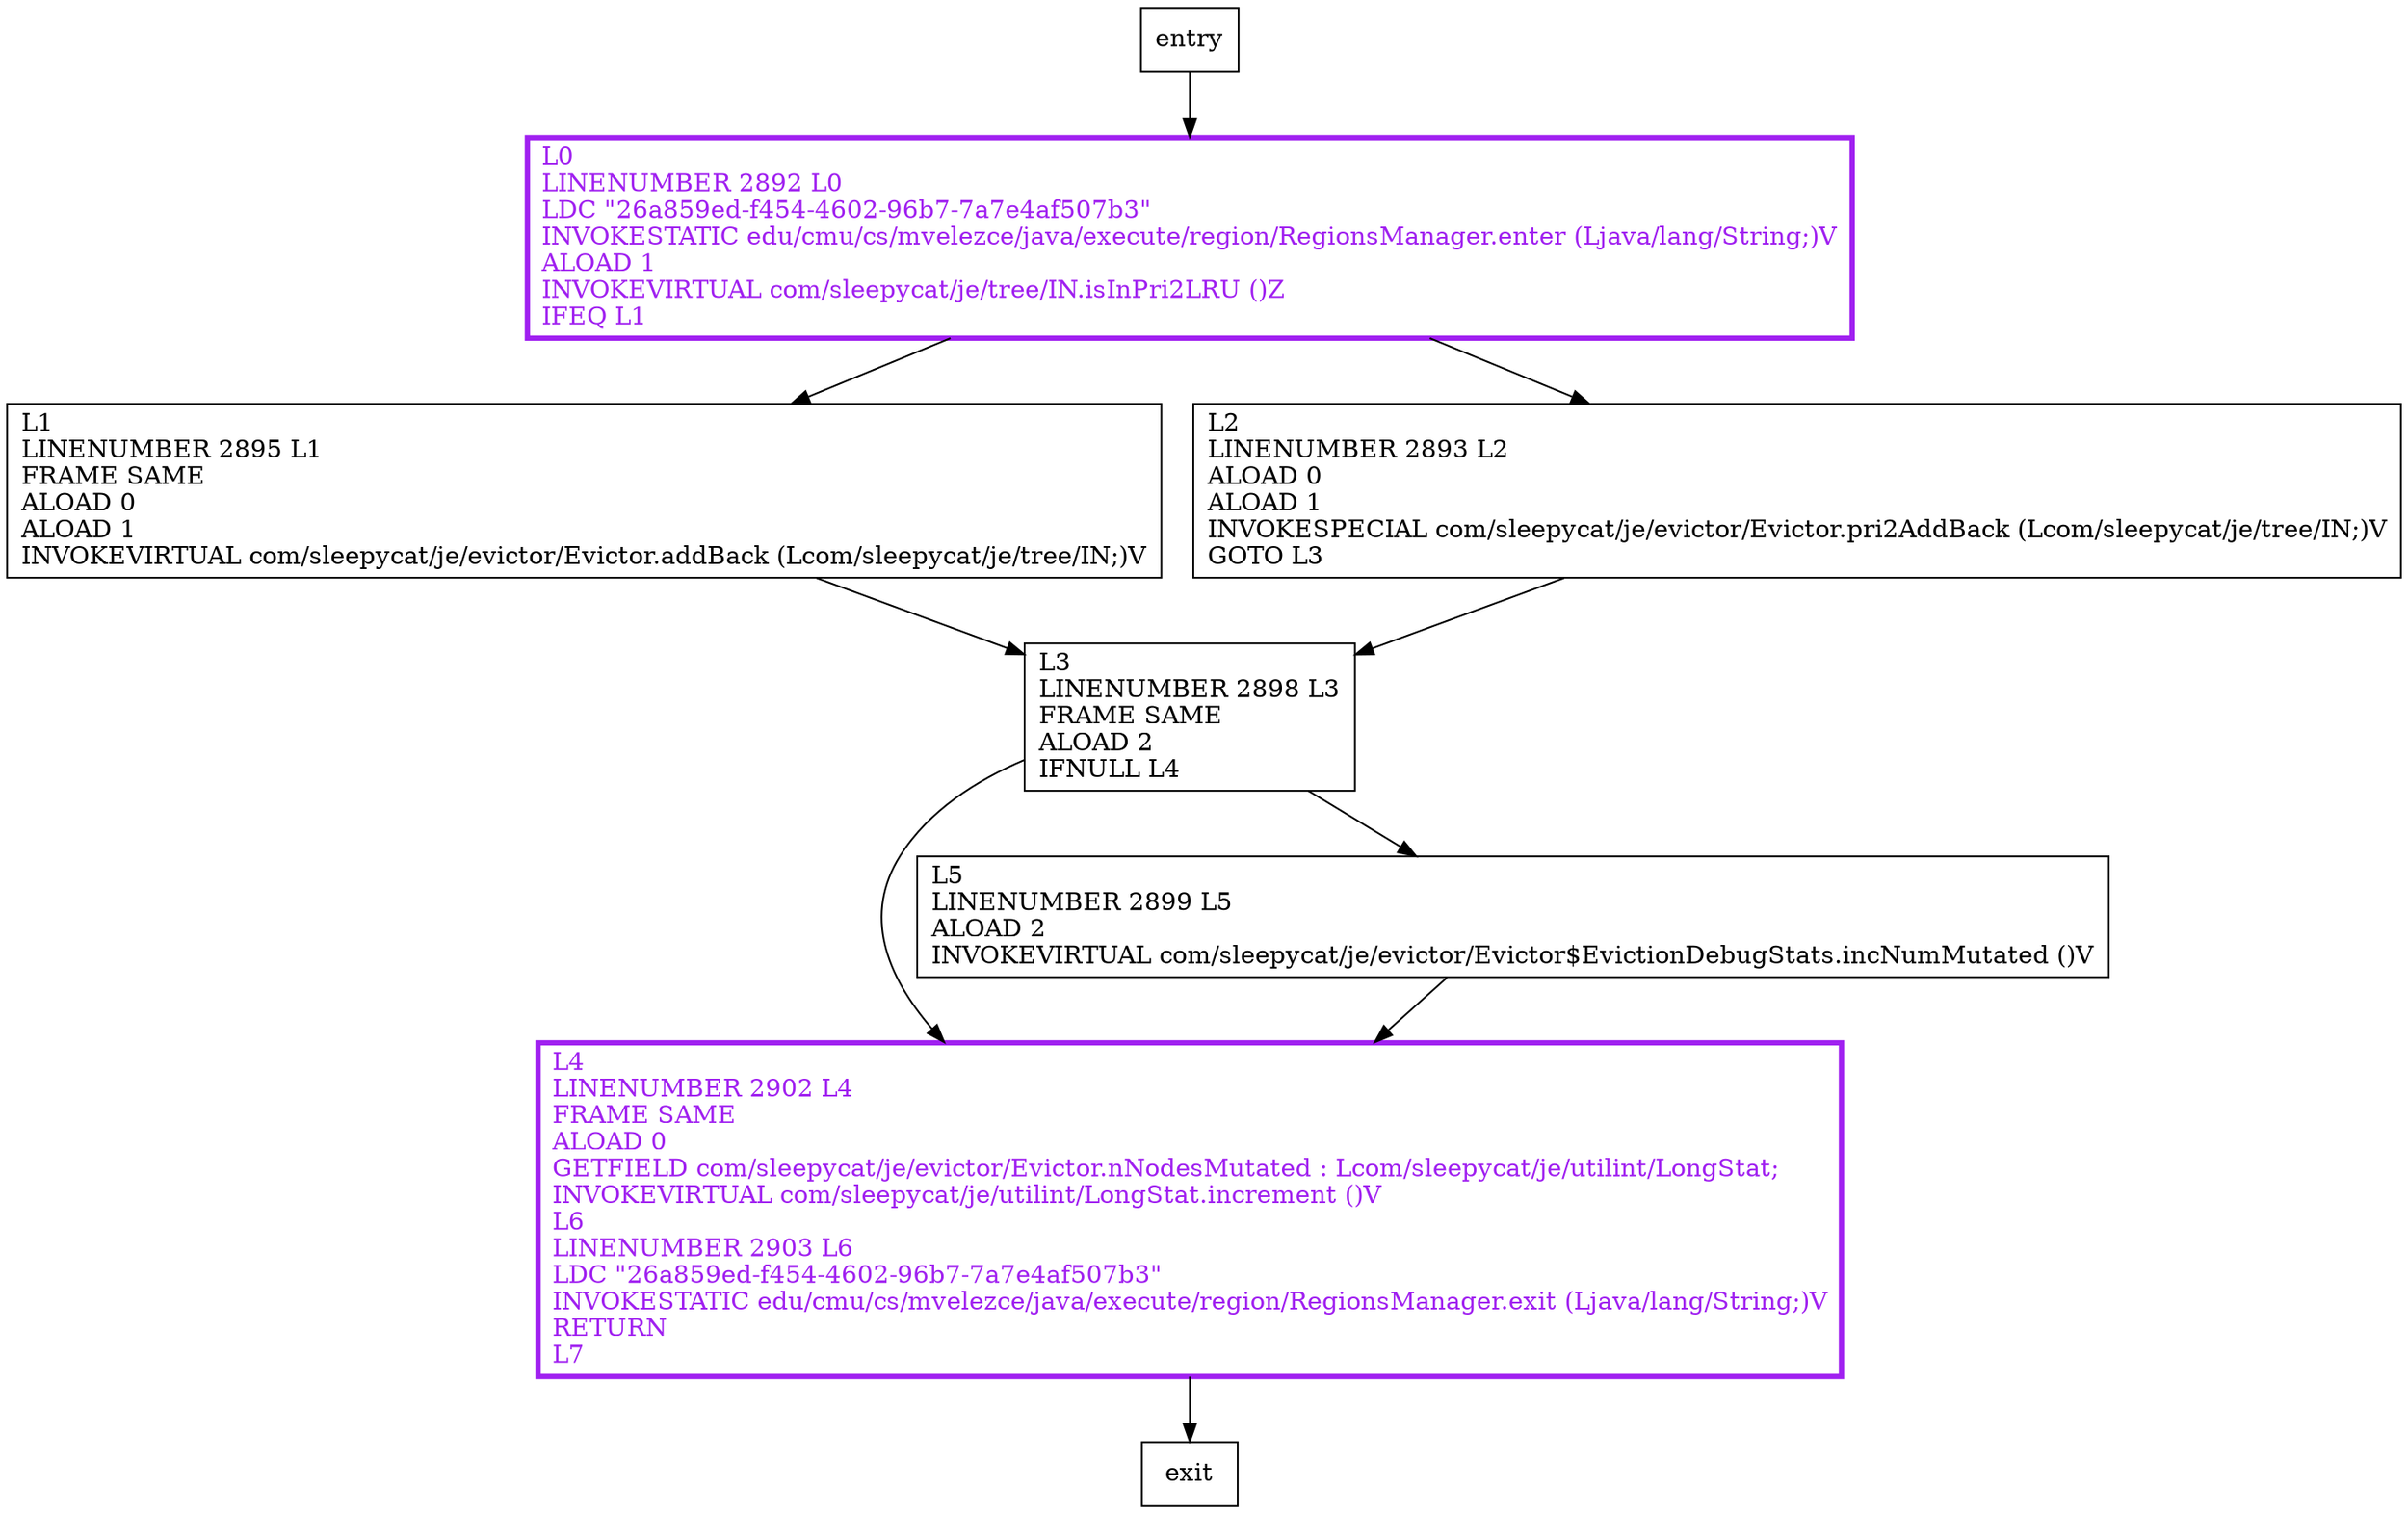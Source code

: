 digraph binDeltaPutBack {
node [shape=record];
13456117 [label="L4\lLINENUMBER 2902 L4\lFRAME SAME\lALOAD 0\lGETFIELD com/sleepycat/je/evictor/Evictor.nNodesMutated : Lcom/sleepycat/je/utilint/LongStat;\lINVOKEVIRTUAL com/sleepycat/je/utilint/LongStat.increment ()V\lL6\lLINENUMBER 2903 L6\lLDC \"26a859ed-f454-4602-96b7-7a7e4af507b3\"\lINVOKESTATIC edu/cmu/cs/mvelezce/java/execute/region/RegionsManager.exit (Ljava/lang/String;)V\lRETURN\lL7\l"];
1462766836 [label="L3\lLINENUMBER 2898 L3\lFRAME SAME\lALOAD 2\lIFNULL L4\l"];
209954953 [label="L5\lLINENUMBER 2899 L5\lALOAD 2\lINVOKEVIRTUAL com/sleepycat/je/evictor/Evictor$EvictionDebugStats.incNumMutated ()V\l"];
1936248940 [label="L1\lLINENUMBER 2895 L1\lFRAME SAME\lALOAD 0\lALOAD 1\lINVOKEVIRTUAL com/sleepycat/je/evictor/Evictor.addBack (Lcom/sleepycat/je/tree/IN;)V\l"];
102381081 [label="L0\lLINENUMBER 2892 L0\lLDC \"26a859ed-f454-4602-96b7-7a7e4af507b3\"\lINVOKESTATIC edu/cmu/cs/mvelezce/java/execute/region/RegionsManager.enter (Ljava/lang/String;)V\lALOAD 1\lINVOKEVIRTUAL com/sleepycat/je/tree/IN.isInPri2LRU ()Z\lIFEQ L1\l"];
784617693 [label="L2\lLINENUMBER 2893 L2\lALOAD 0\lALOAD 1\lINVOKESPECIAL com/sleepycat/je/evictor/Evictor.pri2AddBack (Lcom/sleepycat/je/tree/IN;)V\lGOTO L3\l"];
entry;
exit;
entry -> 102381081
13456117 -> exit
1462766836 -> 13456117
1462766836 -> 209954953
209954953 -> 13456117
1936248940 -> 1462766836
102381081 -> 1936248940
102381081 -> 784617693
784617693 -> 1462766836
13456117[fontcolor="purple", penwidth=3, color="purple"];
102381081[fontcolor="purple", penwidth=3, color="purple"];
}
